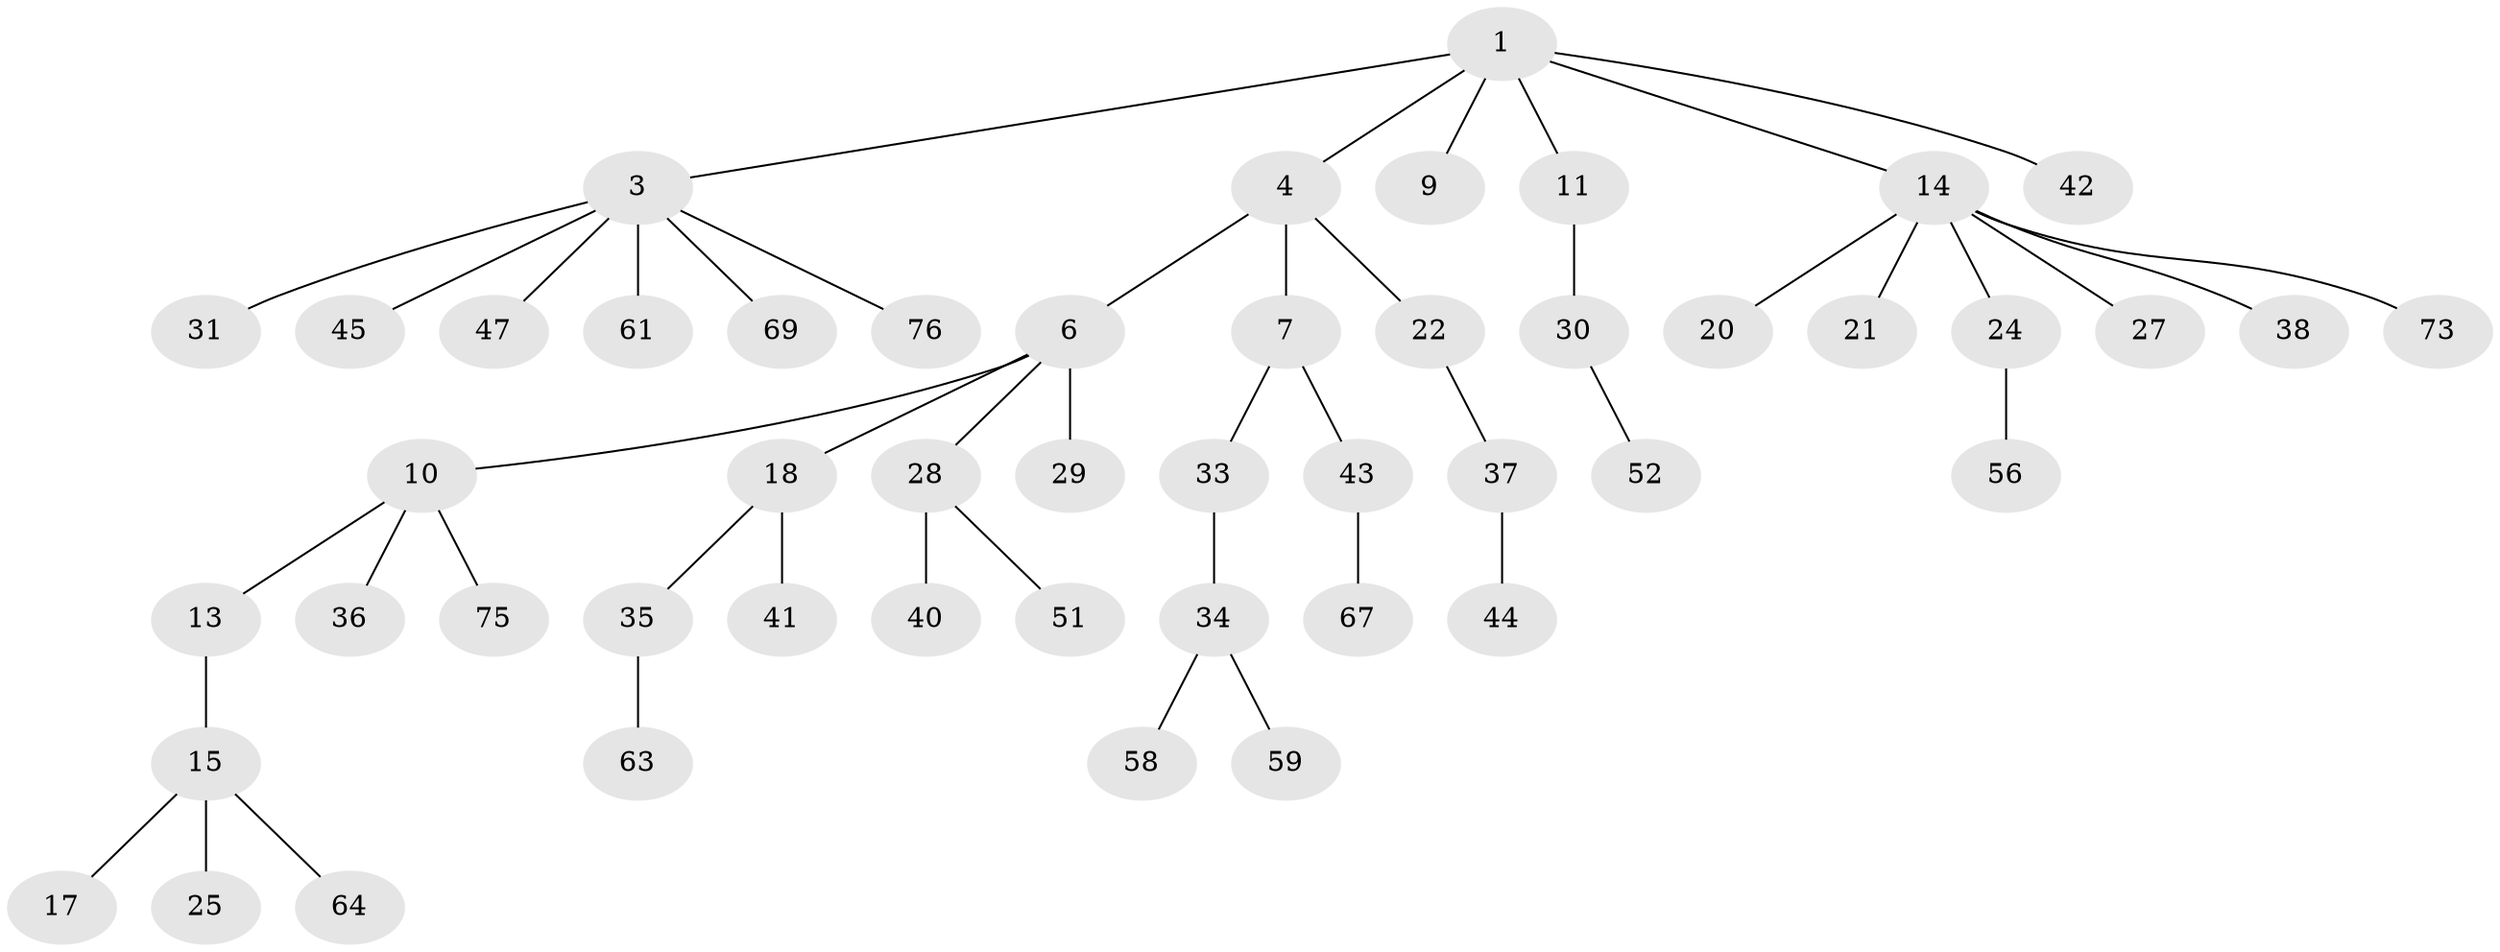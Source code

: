 // original degree distribution, {4: 0.12987012987012986, 2: 0.19480519480519481, 3: 0.14285714285714285, 5: 0.025974025974025976, 1: 0.5064935064935064}
// Generated by graph-tools (version 1.1) at 2025/42/03/06/25 10:42:06]
// undirected, 49 vertices, 48 edges
graph export_dot {
graph [start="1"]
  node [color=gray90,style=filled];
  1 [super="+2"];
  3 [super="+26"];
  4 [super="+5"];
  6 [super="+12"];
  7 [super="+8"];
  9 [super="+39"];
  10 [super="+23"];
  11;
  13 [super="+57"];
  14 [super="+19"];
  15 [super="+16"];
  17 [super="+68"];
  18 [super="+62"];
  20;
  21;
  22 [super="+71"];
  24 [super="+60"];
  25;
  27 [super="+49"];
  28 [super="+32"];
  29;
  30 [super="+53"];
  31 [super="+50"];
  33;
  34 [super="+46"];
  35 [super="+65"];
  36;
  37 [super="+55"];
  38;
  40;
  41;
  42 [super="+54"];
  43 [super="+74"];
  44 [super="+48"];
  45;
  47;
  51;
  52 [super="+72"];
  56;
  58 [super="+66"];
  59;
  61;
  63 [super="+77"];
  64;
  67;
  69 [super="+70"];
  73;
  75;
  76;
  1 -- 3;
  1 -- 9;
  1 -- 11;
  1 -- 42;
  1 -- 4;
  1 -- 14;
  3 -- 45;
  3 -- 47;
  3 -- 69;
  3 -- 76;
  3 -- 61;
  3 -- 31;
  4 -- 7;
  4 -- 22;
  4 -- 6;
  6 -- 10;
  6 -- 18;
  6 -- 28;
  6 -- 29;
  7 -- 33;
  7 -- 43;
  10 -- 13;
  10 -- 75;
  10 -- 36;
  11 -- 30;
  13 -- 15;
  14 -- 20;
  14 -- 27;
  14 -- 38;
  14 -- 24;
  14 -- 73;
  14 -- 21;
  15 -- 25;
  15 -- 64;
  15 -- 17;
  18 -- 35;
  18 -- 41;
  22 -- 37;
  24 -- 56;
  28 -- 40;
  28 -- 51;
  30 -- 52;
  33 -- 34;
  34 -- 58;
  34 -- 59;
  35 -- 63;
  37 -- 44;
  43 -- 67;
}
